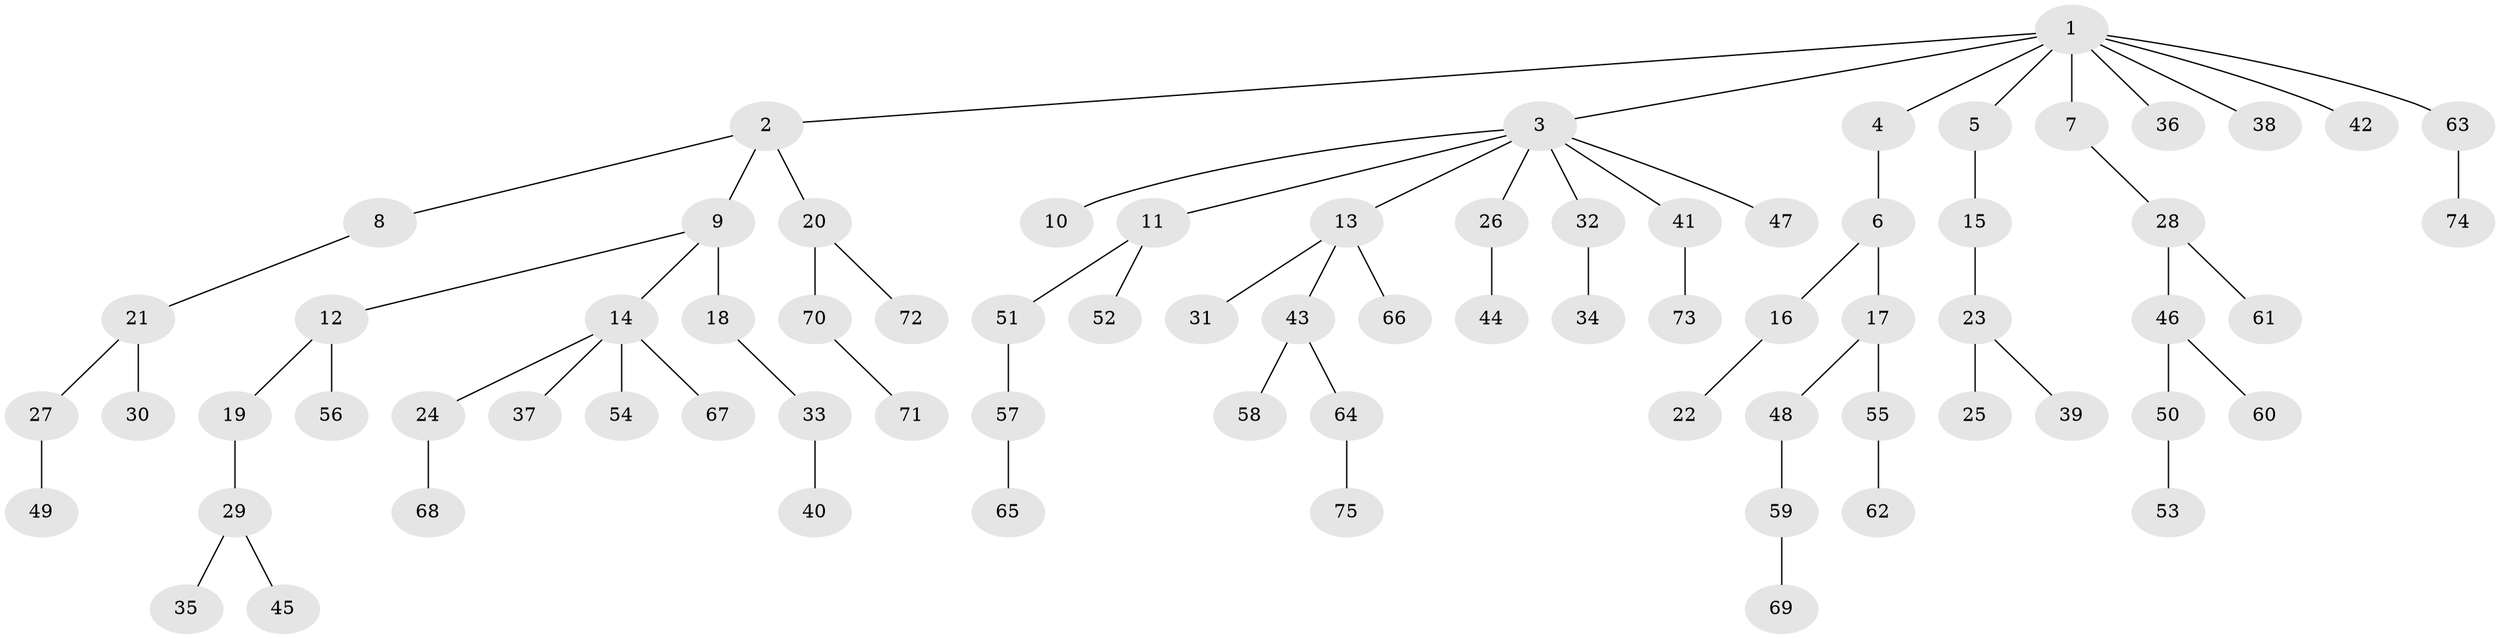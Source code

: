 // coarse degree distribution, {8: 0.018867924528301886, 4: 0.05660377358490566, 7: 0.018867924528301886, 2: 0.32075471698113206, 3: 0.11320754716981132, 1: 0.4716981132075472}
// Generated by graph-tools (version 1.1) at 2025/51/03/04/25 22:51:52]
// undirected, 75 vertices, 74 edges
graph export_dot {
  node [color=gray90,style=filled];
  1;
  2;
  3;
  4;
  5;
  6;
  7;
  8;
  9;
  10;
  11;
  12;
  13;
  14;
  15;
  16;
  17;
  18;
  19;
  20;
  21;
  22;
  23;
  24;
  25;
  26;
  27;
  28;
  29;
  30;
  31;
  32;
  33;
  34;
  35;
  36;
  37;
  38;
  39;
  40;
  41;
  42;
  43;
  44;
  45;
  46;
  47;
  48;
  49;
  50;
  51;
  52;
  53;
  54;
  55;
  56;
  57;
  58;
  59;
  60;
  61;
  62;
  63;
  64;
  65;
  66;
  67;
  68;
  69;
  70;
  71;
  72;
  73;
  74;
  75;
  1 -- 2;
  1 -- 3;
  1 -- 4;
  1 -- 5;
  1 -- 7;
  1 -- 36;
  1 -- 38;
  1 -- 42;
  1 -- 63;
  2 -- 8;
  2 -- 9;
  2 -- 20;
  3 -- 10;
  3 -- 11;
  3 -- 13;
  3 -- 26;
  3 -- 32;
  3 -- 41;
  3 -- 47;
  4 -- 6;
  5 -- 15;
  6 -- 16;
  6 -- 17;
  7 -- 28;
  8 -- 21;
  9 -- 12;
  9 -- 14;
  9 -- 18;
  11 -- 51;
  11 -- 52;
  12 -- 19;
  12 -- 56;
  13 -- 31;
  13 -- 43;
  13 -- 66;
  14 -- 24;
  14 -- 37;
  14 -- 54;
  14 -- 67;
  15 -- 23;
  16 -- 22;
  17 -- 48;
  17 -- 55;
  18 -- 33;
  19 -- 29;
  20 -- 70;
  20 -- 72;
  21 -- 27;
  21 -- 30;
  23 -- 25;
  23 -- 39;
  24 -- 68;
  26 -- 44;
  27 -- 49;
  28 -- 46;
  28 -- 61;
  29 -- 35;
  29 -- 45;
  32 -- 34;
  33 -- 40;
  41 -- 73;
  43 -- 58;
  43 -- 64;
  46 -- 50;
  46 -- 60;
  48 -- 59;
  50 -- 53;
  51 -- 57;
  55 -- 62;
  57 -- 65;
  59 -- 69;
  63 -- 74;
  64 -- 75;
  70 -- 71;
}
